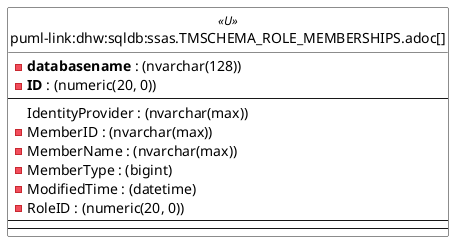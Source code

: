 @startuml
left to right direction
'top to bottom direction
hide circle
'avoide "." issues:
set namespaceSeparator none


skinparam class {
  BackgroundColor White
  BackgroundColor<<FN>> Yellow
  BackgroundColor<<FS>> Yellow
  BackgroundColor<<FT>> LightGray
  BackgroundColor<<IF>> Yellow
  BackgroundColor<<IS>> Yellow
  BackgroundColor<<P>> Aqua
  BackgroundColor<<PC>> Aqua
  BackgroundColor<<SN>> Yellow
  BackgroundColor<<SO>> SlateBlue
  BackgroundColor<<TF>> LightGray
  BackgroundColor<<TR>> Tomato
  BackgroundColor<<U>> White
  BackgroundColor<<V>> WhiteSmoke
  BackgroundColor<<X>> Aqua
  BackgroundColor<<external>> AliceBlue
}


entity "puml-link:dhw:sqldb:ssas.TMSCHEMA_ROLE_MEMBERSHIPS.adoc[]" as ssas.TMSCHEMA_ROLE_MEMBERSHIPS << U >> {
  - **databasename** : (nvarchar(128))
  - **ID** : (numeric(20, 0))
  --
  IdentityProvider : (nvarchar(max))
  - MemberID : (nvarchar(max))
  - MemberName : (nvarchar(max))
  - MemberType : (bigint)
  - ModifiedTime : (datetime)
  - RoleID : (numeric(20, 0))
  --
  --
}



@enduml

